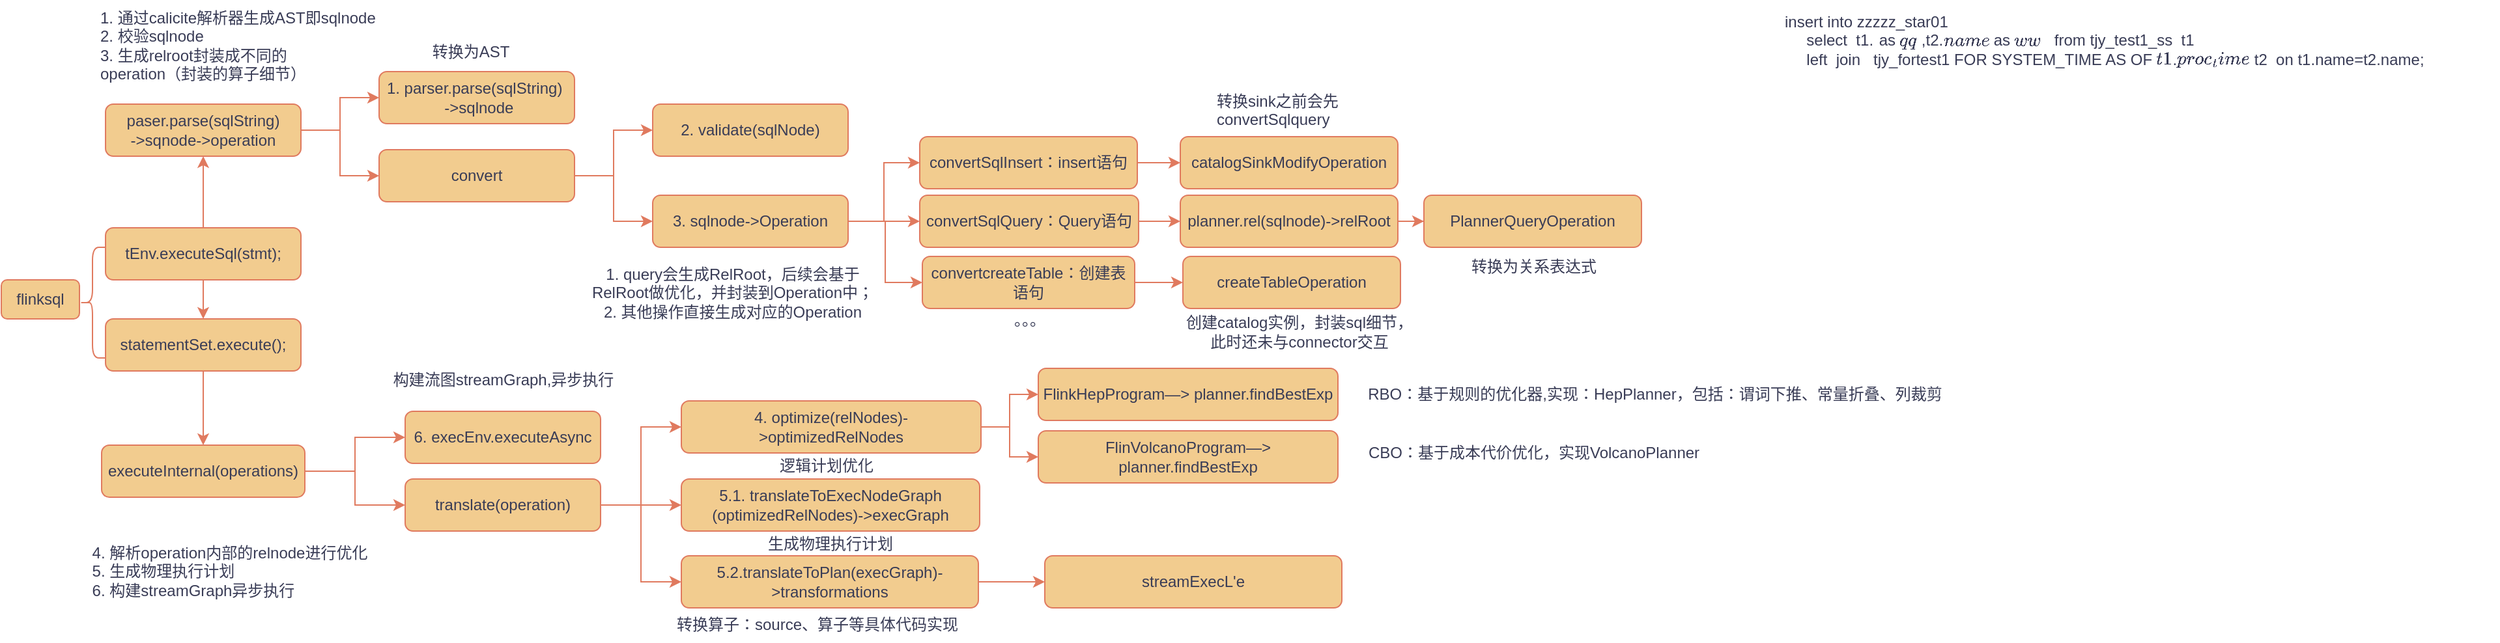 <mxfile version="22.1.17" type="github">
  <diagram name="第 1 页" id="nlLDegoZxrFvPFiNcK8O">
    <mxGraphModel dx="716" dy="620" grid="0" gridSize="10" guides="1" tooltips="1" connect="1" arrows="1" fold="1" page="0" pageScale="1" pageWidth="1600" pageHeight="1200" math="0" shadow="0">
      <root>
        <mxCell id="0" />
        <mxCell id="1" parent="0" />
        <mxCell id="tADbp0Cch4AszEm7FbJm-317" value="flinksql" style="rounded=1;whiteSpace=wrap;html=1;labelBackgroundColor=none;fillColor=#F2CC8F;strokeColor=#E07A5F;fontColor=#393C56;" vertex="1" parent="1">
          <mxGeometry x="630" y="445" width="60" height="30" as="geometry" />
        </mxCell>
        <mxCell id="tADbp0Cch4AszEm7FbJm-319" value="" style="shape=curlyBracket;whiteSpace=wrap;html=1;rounded=1;labelPosition=left;verticalLabelPosition=middle;align=right;verticalAlign=middle;labelBackgroundColor=none;fillColor=#F2CC8F;strokeColor=#E07A5F;fontColor=#393C56;" vertex="1" parent="1">
          <mxGeometry x="690" y="420" width="20" height="85" as="geometry" />
        </mxCell>
        <mxCell id="tADbp0Cch4AszEm7FbJm-328" value="" style="edgeStyle=orthogonalEdgeStyle;rounded=0;orthogonalLoop=1;jettySize=auto;html=1;labelBackgroundColor=none;strokeColor=#E07A5F;fontColor=default;" edge="1" parent="1" source="tADbp0Cch4AszEm7FbJm-320" target="tADbp0Cch4AszEm7FbJm-327">
          <mxGeometry relative="1" as="geometry" />
        </mxCell>
        <mxCell id="tADbp0Cch4AszEm7FbJm-330" value="" style="edgeStyle=orthogonalEdgeStyle;rounded=0;orthogonalLoop=1;jettySize=auto;html=1;labelBackgroundColor=none;strokeColor=#E07A5F;fontColor=default;" edge="1" parent="1" source="tADbp0Cch4AszEm7FbJm-320" target="tADbp0Cch4AszEm7FbJm-329">
          <mxGeometry relative="1" as="geometry" />
        </mxCell>
        <mxCell id="tADbp0Cch4AszEm7FbJm-320" value="tEnv.executeSql(stmt);" style="rounded=1;whiteSpace=wrap;html=1;labelBackgroundColor=none;fillColor=#F2CC8F;strokeColor=#E07A5F;fontColor=#393C56;" vertex="1" parent="1">
          <mxGeometry x="710" y="405" width="150" height="40" as="geometry" />
        </mxCell>
        <mxCell id="tADbp0Cch4AszEm7FbJm-386" value="" style="edgeStyle=orthogonalEdgeStyle;rounded=0;orthogonalLoop=1;jettySize=auto;html=1;strokeColor=#E07A5F;fontColor=#393C56;fillColor=#F2CC8F;" edge="1" parent="1" source="tADbp0Cch4AszEm7FbJm-327" target="tADbp0Cch4AszEm7FbJm-382">
          <mxGeometry relative="1" as="geometry" />
        </mxCell>
        <mxCell id="tADbp0Cch4AszEm7FbJm-327" value="statementSet.execute();" style="rounded=1;whiteSpace=wrap;html=1;labelBackgroundColor=none;fillColor=#F2CC8F;strokeColor=#E07A5F;fontColor=#393C56;" vertex="1" parent="1">
          <mxGeometry x="710" y="475" width="150" height="40" as="geometry" />
        </mxCell>
        <mxCell id="tADbp0Cch4AszEm7FbJm-338" value="" style="edgeStyle=orthogonalEdgeStyle;rounded=0;orthogonalLoop=1;jettySize=auto;html=1;strokeColor=#E07A5F;fontColor=#393C56;fillColor=#F2CC8F;" edge="1" parent="1" source="tADbp0Cch4AszEm7FbJm-329" target="tADbp0Cch4AszEm7FbJm-337">
          <mxGeometry relative="1" as="geometry" />
        </mxCell>
        <mxCell id="tADbp0Cch4AszEm7FbJm-340" value="" style="edgeStyle=orthogonalEdgeStyle;rounded=0;orthogonalLoop=1;jettySize=auto;html=1;strokeColor=#E07A5F;fontColor=#393C56;fillColor=#F2CC8F;" edge="1" parent="1" source="tADbp0Cch4AszEm7FbJm-329" target="tADbp0Cch4AszEm7FbJm-339">
          <mxGeometry relative="1" as="geometry" />
        </mxCell>
        <mxCell id="tADbp0Cch4AszEm7FbJm-329" value="paser.parse(sqlString)&lt;br&gt;-&amp;gt;sqnode-&amp;gt;operation" style="rounded=1;whiteSpace=wrap;html=1;labelBackgroundColor=none;fillColor=#F2CC8F;strokeColor=#E07A5F;fontColor=#393C56;" vertex="1" parent="1">
          <mxGeometry x="710" y="310" width="150" height="40" as="geometry" />
        </mxCell>
        <mxCell id="tADbp0Cch4AszEm7FbJm-332" value="1. 通过calicite解析器生成AST即sqlnode&lt;br&gt;2. 校验sqlnode&lt;br&gt;3. 生成relroot封装成不同的&lt;br&gt;operation（封装的算子细节）" style="text;html=1;align=left;verticalAlign=middle;resizable=0;points=[];autosize=1;strokeColor=none;fillColor=none;labelBackgroundColor=none;fontColor=#393C56;" vertex="1" parent="1">
          <mxGeometry x="704" y="230" width="229" height="70" as="geometry" />
        </mxCell>
        <mxCell id="tADbp0Cch4AszEm7FbJm-337" value="1. parser.parse(sqlString)&amp;nbsp; &amp;nbsp;-&amp;gt;sqlnode" style="rounded=1;whiteSpace=wrap;html=1;labelBackgroundColor=none;fillColor=#F2CC8F;strokeColor=#E07A5F;fontColor=#393C56;" vertex="1" parent="1">
          <mxGeometry x="920" y="285" width="150" height="40" as="geometry" />
        </mxCell>
        <mxCell id="tADbp0Cch4AszEm7FbJm-342" value="" style="edgeStyle=orthogonalEdgeStyle;rounded=0;orthogonalLoop=1;jettySize=auto;html=1;strokeColor=#E07A5F;fontColor=#393C56;fillColor=#F2CC8F;" edge="1" parent="1" source="tADbp0Cch4AszEm7FbJm-339" target="tADbp0Cch4AszEm7FbJm-341">
          <mxGeometry relative="1" as="geometry" />
        </mxCell>
        <mxCell id="tADbp0Cch4AszEm7FbJm-344" value="" style="edgeStyle=orthogonalEdgeStyle;rounded=0;orthogonalLoop=1;jettySize=auto;html=1;strokeColor=#E07A5F;fontColor=#393C56;fillColor=#F2CC8F;" edge="1" parent="1" source="tADbp0Cch4AszEm7FbJm-339" target="tADbp0Cch4AszEm7FbJm-343">
          <mxGeometry relative="1" as="geometry" />
        </mxCell>
        <mxCell id="tADbp0Cch4AszEm7FbJm-339" value="convert" style="rounded=1;whiteSpace=wrap;html=1;labelBackgroundColor=none;fillColor=#F2CC8F;strokeColor=#E07A5F;fontColor=#393C56;" vertex="1" parent="1">
          <mxGeometry x="920" y="345" width="150" height="40" as="geometry" />
        </mxCell>
        <mxCell id="tADbp0Cch4AszEm7FbJm-341" value="2. validate(sqlNode)" style="rounded=1;whiteSpace=wrap;html=1;labelBackgroundColor=none;fillColor=#F2CC8F;strokeColor=#E07A5F;fontColor=#393C56;" vertex="1" parent="1">
          <mxGeometry x="1130" y="310" width="150" height="40" as="geometry" />
        </mxCell>
        <mxCell id="tADbp0Cch4AszEm7FbJm-354" style="edgeStyle=orthogonalEdgeStyle;rounded=0;orthogonalLoop=1;jettySize=auto;html=1;entryX=0;entryY=0.5;entryDx=0;entryDy=0;strokeColor=#E07A5F;fontColor=#393C56;fillColor=#F2CC8F;" edge="1" parent="1" source="tADbp0Cch4AszEm7FbJm-343" target="tADbp0Cch4AszEm7FbJm-350">
          <mxGeometry relative="1" as="geometry" />
        </mxCell>
        <mxCell id="tADbp0Cch4AszEm7FbJm-357" style="edgeStyle=orthogonalEdgeStyle;rounded=0;orthogonalLoop=1;jettySize=auto;html=1;strokeColor=#E07A5F;fontColor=#393C56;fillColor=#F2CC8F;" edge="1" parent="1" source="tADbp0Cch4AszEm7FbJm-343" target="tADbp0Cch4AszEm7FbJm-355">
          <mxGeometry relative="1" as="geometry" />
        </mxCell>
        <mxCell id="tADbp0Cch4AszEm7FbJm-358" style="edgeStyle=orthogonalEdgeStyle;rounded=0;orthogonalLoop=1;jettySize=auto;html=1;entryX=0;entryY=0.5;entryDx=0;entryDy=0;strokeColor=#E07A5F;fontColor=#393C56;fillColor=#F2CC8F;" edge="1" parent="1" source="tADbp0Cch4AszEm7FbJm-343" target="tADbp0Cch4AszEm7FbJm-356">
          <mxGeometry relative="1" as="geometry" />
        </mxCell>
        <mxCell id="tADbp0Cch4AszEm7FbJm-343" value="3. sqlnode-&amp;gt;Operation" style="rounded=1;whiteSpace=wrap;html=1;labelBackgroundColor=none;fillColor=#F2CC8F;strokeColor=#E07A5F;fontColor=#393C56;" vertex="1" parent="1">
          <mxGeometry x="1130" y="380" width="150" height="40" as="geometry" />
        </mxCell>
        <mxCell id="tADbp0Cch4AszEm7FbJm-345" value="转换为AST" style="text;html=1;align=center;verticalAlign=middle;resizable=0;points=[];autosize=1;strokeColor=none;fillColor=none;fontColor=#393C56;" vertex="1" parent="1">
          <mxGeometry x="950" y="255" width="80" height="30" as="geometry" />
        </mxCell>
        <mxCell id="tADbp0Cch4AszEm7FbJm-346" value="1. query会生成RelRoot，后续会基于&lt;br&gt;RelRoot做优化，并封装到Operation中；&lt;br&gt;2. 其他操作直接生成对应的Operation" style="text;html=1;align=center;verticalAlign=middle;resizable=0;points=[];autosize=1;strokeColor=none;fillColor=none;fontColor=#393C56;" vertex="1" parent="1">
          <mxGeometry x="1074" y="427" width="234" height="55" as="geometry" />
        </mxCell>
        <mxCell id="tADbp0Cch4AszEm7FbJm-378" value="" style="edgeStyle=orthogonalEdgeStyle;rounded=0;orthogonalLoop=1;jettySize=auto;html=1;strokeColor=#E07A5F;fontColor=#393C56;fillColor=#F2CC8F;" edge="1" parent="1" source="tADbp0Cch4AszEm7FbJm-350" target="tADbp0Cch4AszEm7FbJm-364">
          <mxGeometry relative="1" as="geometry" />
        </mxCell>
        <mxCell id="tADbp0Cch4AszEm7FbJm-350" value="convertSqlInsert：insert语句" style="rounded=1;whiteSpace=wrap;html=1;labelBackgroundColor=none;fillColor=#F2CC8F;strokeColor=#E07A5F;fontColor=#393C56;" vertex="1" parent="1">
          <mxGeometry x="1335" y="335" width="167" height="40" as="geometry" />
        </mxCell>
        <mxCell id="tADbp0Cch4AszEm7FbJm-372" style="edgeStyle=orthogonalEdgeStyle;rounded=0;orthogonalLoop=1;jettySize=auto;html=1;entryX=0;entryY=0.5;entryDx=0;entryDy=0;strokeColor=#E07A5F;fontColor=#393C56;fillColor=#F2CC8F;" edge="1" parent="1" source="tADbp0Cch4AszEm7FbJm-355" target="tADbp0Cch4AszEm7FbJm-365">
          <mxGeometry relative="1" as="geometry" />
        </mxCell>
        <mxCell id="tADbp0Cch4AszEm7FbJm-355" value="convertSqlQuery：Query语句" style="rounded=1;whiteSpace=wrap;html=1;labelBackgroundColor=none;fillColor=#F2CC8F;strokeColor=#E07A5F;fontColor=#393C56;" vertex="1" parent="1">
          <mxGeometry x="1335" y="380" width="168" height="40" as="geometry" />
        </mxCell>
        <mxCell id="tADbp0Cch4AszEm7FbJm-370" value="" style="edgeStyle=orthogonalEdgeStyle;rounded=0;orthogonalLoop=1;jettySize=auto;html=1;strokeColor=#E07A5F;fontColor=#393C56;fillColor=#F2CC8F;" edge="1" parent="1" source="tADbp0Cch4AszEm7FbJm-356" target="tADbp0Cch4AszEm7FbJm-366">
          <mxGeometry relative="1" as="geometry" />
        </mxCell>
        <mxCell id="tADbp0Cch4AszEm7FbJm-356" value="convertcreateTable：创建表语句" style="rounded=1;whiteSpace=wrap;html=1;labelBackgroundColor=none;fillColor=#F2CC8F;strokeColor=#E07A5F;fontColor=#393C56;" vertex="1" parent="1">
          <mxGeometry x="1337" y="427" width="163" height="40" as="geometry" />
        </mxCell>
        <mxCell id="tADbp0Cch4AszEm7FbJm-361" value="。。。" style="text;html=1;align=center;verticalAlign=middle;resizable=0;points=[];autosize=1;strokeColor=none;fillColor=none;fontColor=#393C56;" vertex="1" parent="1">
          <mxGeometry x="1392" y="463" width="54" height="26" as="geometry" />
        </mxCell>
        <mxCell id="tADbp0Cch4AszEm7FbJm-374" value="" style="edgeStyle=orthogonalEdgeStyle;rounded=0;orthogonalLoop=1;jettySize=auto;html=1;strokeColor=#E07A5F;fontColor=#393C56;fillColor=#F2CC8F;" edge="1" parent="1" source="tADbp0Cch4AszEm7FbJm-365" target="tADbp0Cch4AszEm7FbJm-373">
          <mxGeometry relative="1" as="geometry" />
        </mxCell>
        <mxCell id="tADbp0Cch4AszEm7FbJm-365" value="planner.rel(sqlnode)-&amp;gt;relRoot" style="rounded=1;whiteSpace=wrap;html=1;labelBackgroundColor=none;fillColor=#F2CC8F;strokeColor=#E07A5F;fontColor=#393C56;" vertex="1" parent="1">
          <mxGeometry x="1535" y="380" width="167" height="40" as="geometry" />
        </mxCell>
        <mxCell id="tADbp0Cch4AszEm7FbJm-366" value="createTableOperation" style="rounded=1;whiteSpace=wrap;html=1;labelBackgroundColor=none;fillColor=#F2CC8F;strokeColor=#E07A5F;fontColor=#393C56;" vertex="1" parent="1">
          <mxGeometry x="1537" y="427" width="167" height="40" as="geometry" />
        </mxCell>
        <mxCell id="tADbp0Cch4AszEm7FbJm-364" value="catalogSinkModifyOperation" style="rounded=1;whiteSpace=wrap;html=1;labelBackgroundColor=none;fillColor=#F2CC8F;strokeColor=#E07A5F;fontColor=#393C56;" vertex="1" parent="1">
          <mxGeometry x="1535" y="335" width="167" height="40" as="geometry" />
        </mxCell>
        <mxCell id="tADbp0Cch4AszEm7FbJm-373" value="PlannerQueryOperation" style="rounded=1;whiteSpace=wrap;html=1;labelBackgroundColor=none;fillColor=#F2CC8F;strokeColor=#E07A5F;fontColor=#393C56;" vertex="1" parent="1">
          <mxGeometry x="1722" y="380" width="167" height="40" as="geometry" />
        </mxCell>
        <mxCell id="tADbp0Cch4AszEm7FbJm-375" value="创建catalog实例，封装sql细节，&lt;br&gt;此时还未与connector交互" style="text;html=1;align=center;verticalAlign=middle;resizable=0;points=[];autosize=1;strokeColor=none;fillColor=none;fontColor=#393C56;" vertex="1" parent="1">
          <mxGeometry x="1530" y="464" width="192" height="41" as="geometry" />
        </mxCell>
        <mxCell id="tADbp0Cch4AszEm7FbJm-376" value="转换为关系表达式" style="text;html=1;align=center;verticalAlign=middle;resizable=0;points=[];autosize=1;strokeColor=none;fillColor=none;fontColor=#393C56;" vertex="1" parent="1">
          <mxGeometry x="1748.5" y="422" width="114" height="26" as="geometry" />
        </mxCell>
        <mxCell id="tADbp0Cch4AszEm7FbJm-379" value="&lt;span style=&quot;color: rgb(57, 60, 86); font-family: Helvetica; font-size: 12px; font-style: normal; font-variant-ligatures: normal; font-variant-caps: normal; font-weight: 400; letter-spacing: normal; orphans: 2; text-align: center; text-indent: 0px; text-transform: none; widows: 2; word-spacing: 0px; -webkit-text-stroke-width: 0px; background-color: rgb(255, 255, 255); text-decoration-thickness: initial; text-decoration-style: initial; text-decoration-color: initial; float: none; display: inline !important;&quot;&gt;转换sink之前会先convertSqlquery&lt;/span&gt;" style="text;whiteSpace=wrap;html=1;fontColor=#393C56;" vertex="1" parent="1">
          <mxGeometry x="1560.998" y="294" width="115" height="36" as="geometry" />
        </mxCell>
        <mxCell id="tADbp0Cch4AszEm7FbJm-381" value="insert into zzzzz_star01 &#xa;     select  t1.`id` as `qq` ,t2.`name` as `ww`   from tjy_test1_ss  t1 &#xa;     left  join   tjy_fortest1 FOR SYSTEM_TIME AS OF `t1`.`proc_time` t2  on t1.name=t2.name;" style="text;whiteSpace=wrap;fontColor=#393C56;" vertex="1" parent="1">
          <mxGeometry x="1996.846" y="232.538" width="550" height="51" as="geometry" />
        </mxCell>
        <mxCell id="tADbp0Cch4AszEm7FbJm-387" style="edgeStyle=orthogonalEdgeStyle;rounded=0;orthogonalLoop=1;jettySize=auto;html=1;entryX=0;entryY=0.5;entryDx=0;entryDy=0;strokeColor=#E07A5F;fontColor=#393C56;fillColor=#F2CC8F;" edge="1" parent="1" source="tADbp0Cch4AszEm7FbJm-382" target="tADbp0Cch4AszEm7FbJm-385">
          <mxGeometry relative="1" as="geometry" />
        </mxCell>
        <mxCell id="tADbp0Cch4AszEm7FbJm-408" style="edgeStyle=orthogonalEdgeStyle;rounded=0;orthogonalLoop=1;jettySize=auto;html=1;entryX=0;entryY=0.5;entryDx=0;entryDy=0;strokeColor=#E07A5F;fontColor=#393C56;fillColor=#F2CC8F;" edge="1" parent="1" source="tADbp0Cch4AszEm7FbJm-382" target="tADbp0Cch4AszEm7FbJm-407">
          <mxGeometry relative="1" as="geometry" />
        </mxCell>
        <mxCell id="tADbp0Cch4AszEm7FbJm-382" value="executeInternal(operations&lt;span style=&quot;background-color: initial;&quot;&gt;)&lt;/span&gt;" style="rounded=1;whiteSpace=wrap;html=1;labelBackgroundColor=none;fillColor=#F2CC8F;strokeColor=#E07A5F;fontColor=#393C56;" vertex="1" parent="1">
          <mxGeometry x="707" y="572" width="156" height="40" as="geometry" />
        </mxCell>
        <mxCell id="tADbp0Cch4AszEm7FbJm-383" value="&lt;div style=&quot;text-align: left;&quot;&gt;&lt;span style=&quot;background-color: initial;&quot;&gt;4. 解析operation内部的relnode进行优化&lt;/span&gt;&lt;/div&gt;&lt;div style=&quot;text-align: left;&quot;&gt;&lt;span style=&quot;background-color: initial;&quot;&gt;5. 生成物理执行计划&lt;/span&gt;&lt;/div&gt;&lt;div style=&quot;text-align: left;&quot;&gt;&lt;span style=&quot;background-color: initial;&quot;&gt;6. 构建streamGraph异步执行&lt;/span&gt;&lt;/div&gt;" style="text;html=1;align=center;verticalAlign=middle;resizable=0;points=[];autosize=1;strokeColor=none;fillColor=none;fontColor=#393C56;" vertex="1" parent="1">
          <mxGeometry x="690" y="641" width="229" height="55" as="geometry" />
        </mxCell>
        <mxCell id="tADbp0Cch4AszEm7FbJm-392" style="edgeStyle=orthogonalEdgeStyle;rounded=0;orthogonalLoop=1;jettySize=auto;html=1;entryX=0;entryY=0.5;entryDx=0;entryDy=0;strokeColor=#E07A5F;fontColor=#393C56;fillColor=#F2CC8F;" edge="1" parent="1" source="tADbp0Cch4AszEm7FbJm-385" target="tADbp0Cch4AszEm7FbJm-390">
          <mxGeometry relative="1" as="geometry" />
        </mxCell>
        <mxCell id="tADbp0Cch4AszEm7FbJm-393" style="edgeStyle=orthogonalEdgeStyle;rounded=0;orthogonalLoop=1;jettySize=auto;html=1;entryX=0;entryY=0.5;entryDx=0;entryDy=0;strokeColor=#E07A5F;fontColor=#393C56;fillColor=#F2CC8F;" edge="1" parent="1" source="tADbp0Cch4AszEm7FbJm-385" target="tADbp0Cch4AszEm7FbJm-391">
          <mxGeometry relative="1" as="geometry" />
        </mxCell>
        <mxCell id="tADbp0Cch4AszEm7FbJm-394" style="edgeStyle=orthogonalEdgeStyle;rounded=0;orthogonalLoop=1;jettySize=auto;html=1;entryX=0;entryY=0.5;entryDx=0;entryDy=0;strokeColor=#E07A5F;fontColor=#393C56;fillColor=#F2CC8F;" edge="1" parent="1" source="tADbp0Cch4AszEm7FbJm-385" target="tADbp0Cch4AszEm7FbJm-388">
          <mxGeometry relative="1" as="geometry" />
        </mxCell>
        <mxCell id="tADbp0Cch4AszEm7FbJm-385" value="translate(operation)" style="rounded=1;whiteSpace=wrap;html=1;labelBackgroundColor=none;fillColor=#F2CC8F;strokeColor=#E07A5F;fontColor=#393C56;" vertex="1" parent="1">
          <mxGeometry x="940" y="598" width="150" height="40" as="geometry" />
        </mxCell>
        <mxCell id="tADbp0Cch4AszEm7FbJm-401" style="edgeStyle=orthogonalEdgeStyle;rounded=0;orthogonalLoop=1;jettySize=auto;html=1;entryX=0;entryY=0.5;entryDx=0;entryDy=0;strokeColor=#E07A5F;fontColor=#393C56;fillColor=#F2CC8F;" edge="1" parent="1" source="tADbp0Cch4AszEm7FbJm-388" target="tADbp0Cch4AszEm7FbJm-399">
          <mxGeometry relative="1" as="geometry" />
        </mxCell>
        <mxCell id="tADbp0Cch4AszEm7FbJm-402" style="edgeStyle=orthogonalEdgeStyle;rounded=0;orthogonalLoop=1;jettySize=auto;html=1;entryX=0;entryY=0.5;entryDx=0;entryDy=0;strokeColor=#E07A5F;fontColor=#393C56;fillColor=#F2CC8F;" edge="1" parent="1" source="tADbp0Cch4AszEm7FbJm-388" target="tADbp0Cch4AszEm7FbJm-400">
          <mxGeometry relative="1" as="geometry" />
        </mxCell>
        <mxCell id="tADbp0Cch4AszEm7FbJm-388" value="4. optimize(relNodes)-&amp;gt;optimizedRelNodes" style="rounded=1;whiteSpace=wrap;html=1;labelBackgroundColor=none;fillColor=#F2CC8F;strokeColor=#E07A5F;fontColor=#393C56;" vertex="1" parent="1">
          <mxGeometry x="1152" y="538" width="230" height="40" as="geometry" />
        </mxCell>
        <mxCell id="tADbp0Cch4AszEm7FbJm-390" value="5.1. translateToExecNodeGraph&lt;br&gt;(optimizedRelNodes)-&amp;gt;execGraph" style="rounded=1;whiteSpace=wrap;html=1;labelBackgroundColor=none;fillColor=#F2CC8F;strokeColor=#E07A5F;fontColor=#393C56;" vertex="1" parent="1">
          <mxGeometry x="1152" y="598" width="229" height="40" as="geometry" />
        </mxCell>
        <mxCell id="tADbp0Cch4AszEm7FbJm-406" value="" style="edgeStyle=orthogonalEdgeStyle;rounded=0;orthogonalLoop=1;jettySize=auto;html=1;strokeColor=#E07A5F;fontColor=#393C56;fillColor=#F2CC8F;" edge="1" parent="1" source="tADbp0Cch4AszEm7FbJm-391" target="tADbp0Cch4AszEm7FbJm-405">
          <mxGeometry relative="1" as="geometry" />
        </mxCell>
        <mxCell id="tADbp0Cch4AszEm7FbJm-391" value="5.2.translateToPlan(execGraph)-&amp;gt;transformations" style="rounded=1;whiteSpace=wrap;html=1;labelBackgroundColor=none;fillColor=#F2CC8F;strokeColor=#E07A5F;fontColor=#393C56;" vertex="1" parent="1">
          <mxGeometry x="1152" y="657" width="228" height="40" as="geometry" />
        </mxCell>
        <mxCell id="tADbp0Cch4AszEm7FbJm-395" value="逻辑计划优化" style="text;html=1;align=center;verticalAlign=middle;resizable=0;points=[];autosize=1;strokeColor=none;fillColor=none;fontColor=#393C56;" vertex="1" parent="1">
          <mxGeometry x="1218" y="575" width="90" height="26" as="geometry" />
        </mxCell>
        <mxCell id="tADbp0Cch4AszEm7FbJm-397" value="生成物理执行计划" style="text;html=1;align=center;verticalAlign=middle;resizable=0;points=[];autosize=1;strokeColor=none;fillColor=none;fontColor=#393C56;" vertex="1" parent="1">
          <mxGeometry x="1209" y="635" width="114" height="26" as="geometry" />
        </mxCell>
        <mxCell id="tADbp0Cch4AszEm7FbJm-398" value="转换算子：source、算子等具体代码实现" style="text;html=1;align=center;verticalAlign=middle;resizable=0;points=[];autosize=1;strokeColor=none;fillColor=none;fontColor=#393C56;" vertex="1" parent="1">
          <mxGeometry x="1139" y="697" width="234" height="26" as="geometry" />
        </mxCell>
        <mxCell id="tADbp0Cch4AszEm7FbJm-399" value="FlinkHepProgram—&amp;gt; planner.findBestExp" style="rounded=1;whiteSpace=wrap;html=1;labelBackgroundColor=none;fillColor=#F2CC8F;strokeColor=#E07A5F;fontColor=#393C56;" vertex="1" parent="1">
          <mxGeometry x="1426" y="513" width="230" height="40" as="geometry" />
        </mxCell>
        <mxCell id="tADbp0Cch4AszEm7FbJm-400" value="FlinVolcanoProgram—&amp;gt; planner.findBestExp" style="rounded=1;whiteSpace=wrap;html=1;labelBackgroundColor=none;fillColor=#F2CC8F;strokeColor=#E07A5F;fontColor=#393C56;" vertex="1" parent="1">
          <mxGeometry x="1426" y="561" width="230" height="40" as="geometry" />
        </mxCell>
        <mxCell id="tADbp0Cch4AszEm7FbJm-403" value="RBO：基于规则的优化器,实现：HepPlanner，包括：谓词下推、常量折叠、列裁剪" style="text;html=1;align=center;verticalAlign=middle;resizable=0;points=[];autosize=1;strokeColor=none;fillColor=none;fontColor=#393C56;" vertex="1" parent="1">
          <mxGeometry x="1669.5" y="520" width="459" height="26" as="geometry" />
        </mxCell>
        <mxCell id="tADbp0Cch4AszEm7FbJm-404" value="CBO：基于成本代价优化，实现VolcanoPlanner" style="text;html=1;align=center;verticalAlign=middle;resizable=0;points=[];autosize=1;strokeColor=none;fillColor=none;fontColor=#393C56;" vertex="1" parent="1">
          <mxGeometry x="1669.5" y="565" width="272" height="26" as="geometry" />
        </mxCell>
        <mxCell id="tADbp0Cch4AszEm7FbJm-405" value="streamExecL&#39;e" style="rounded=1;whiteSpace=wrap;html=1;labelBackgroundColor=none;fillColor=#F2CC8F;strokeColor=#E07A5F;fontColor=#393C56;" vertex="1" parent="1">
          <mxGeometry x="1431" y="657" width="228" height="40" as="geometry" />
        </mxCell>
        <mxCell id="tADbp0Cch4AszEm7FbJm-407" value="6. execEnv.executeAsync" style="rounded=1;whiteSpace=wrap;html=1;labelBackgroundColor=none;fillColor=#F2CC8F;strokeColor=#E07A5F;fontColor=#393C56;" vertex="1" parent="1">
          <mxGeometry x="940" y="546" width="150" height="40" as="geometry" />
        </mxCell>
        <mxCell id="tADbp0Cch4AszEm7FbJm-409" value="构建流图streamGraph,异步执行" style="text;html=1;align=center;verticalAlign=middle;resizable=0;points=[];autosize=1;strokeColor=none;fillColor=none;fontColor=#393C56;" vertex="1" parent="1">
          <mxGeometry x="921.5" y="509" width="187" height="26" as="geometry" />
        </mxCell>
      </root>
    </mxGraphModel>
  </diagram>
</mxfile>
